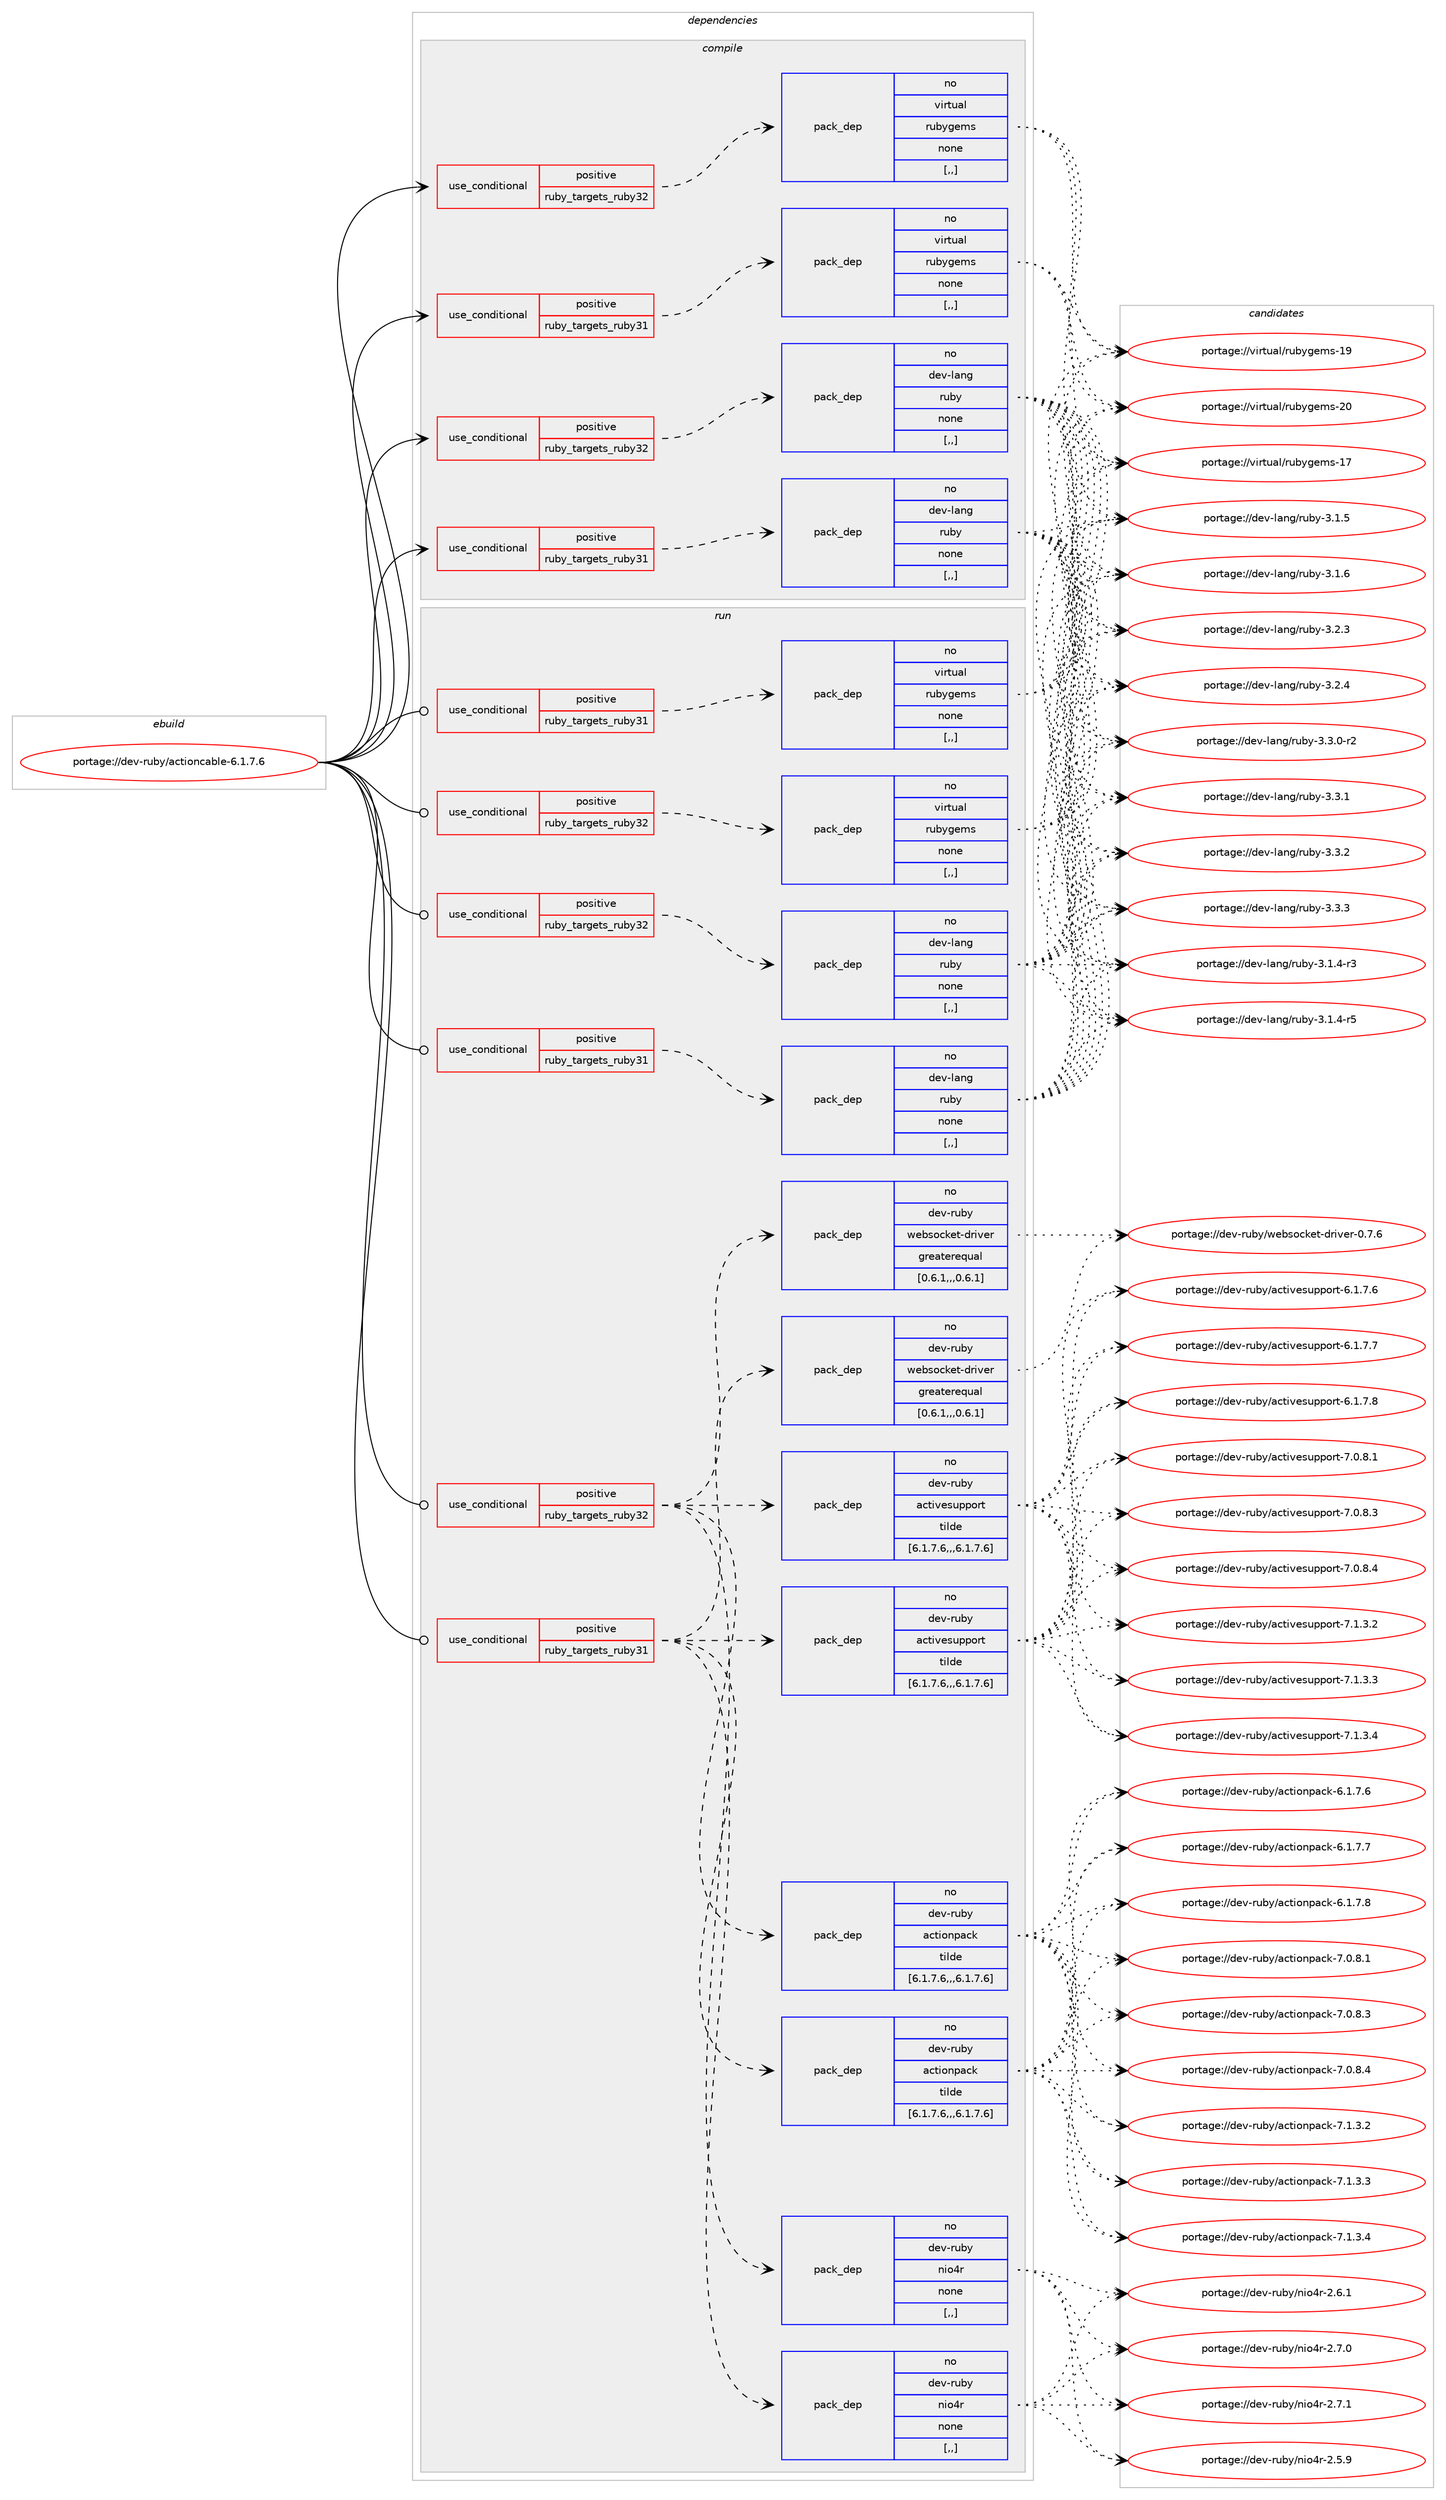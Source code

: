 digraph prolog {

# *************
# Graph options
# *************

newrank=true;
concentrate=true;
compound=true;
graph [rankdir=LR,fontname=Helvetica,fontsize=10,ranksep=1.5];#, ranksep=2.5, nodesep=0.2];
edge  [arrowhead=vee];
node  [fontname=Helvetica,fontsize=10];

# **********
# The ebuild
# **********

subgraph cluster_leftcol {
color=gray;
rank=same;
label=<<i>ebuild</i>>;
id [label="portage://dev-ruby/actioncable-6.1.7.6", color=red, width=4, href="../dev-ruby/actioncable-6.1.7.6.svg"];
}

# ****************
# The dependencies
# ****************

subgraph cluster_midcol {
color=gray;
label=<<i>dependencies</i>>;
subgraph cluster_compile {
fillcolor="#eeeeee";
style=filled;
label=<<i>compile</i>>;
subgraph cond41571 {
dependency168465 [label=<<TABLE BORDER="0" CELLBORDER="1" CELLSPACING="0" CELLPADDING="4"><TR><TD ROWSPAN="3" CELLPADDING="10">use_conditional</TD></TR><TR><TD>positive</TD></TR><TR><TD>ruby_targets_ruby31</TD></TR></TABLE>>, shape=none, color=red];
subgraph pack125654 {
dependency168466 [label=<<TABLE BORDER="0" CELLBORDER="1" CELLSPACING="0" CELLPADDING="4" WIDTH="220"><TR><TD ROWSPAN="6" CELLPADDING="30">pack_dep</TD></TR><TR><TD WIDTH="110">no</TD></TR><TR><TD>dev-lang</TD></TR><TR><TD>ruby</TD></TR><TR><TD>none</TD></TR><TR><TD>[,,]</TD></TR></TABLE>>, shape=none, color=blue];
}
dependency168465:e -> dependency168466:w [weight=20,style="dashed",arrowhead="vee"];
}
id:e -> dependency168465:w [weight=20,style="solid",arrowhead="vee"];
subgraph cond41572 {
dependency168467 [label=<<TABLE BORDER="0" CELLBORDER="1" CELLSPACING="0" CELLPADDING="4"><TR><TD ROWSPAN="3" CELLPADDING="10">use_conditional</TD></TR><TR><TD>positive</TD></TR><TR><TD>ruby_targets_ruby31</TD></TR></TABLE>>, shape=none, color=red];
subgraph pack125655 {
dependency168468 [label=<<TABLE BORDER="0" CELLBORDER="1" CELLSPACING="0" CELLPADDING="4" WIDTH="220"><TR><TD ROWSPAN="6" CELLPADDING="30">pack_dep</TD></TR><TR><TD WIDTH="110">no</TD></TR><TR><TD>virtual</TD></TR><TR><TD>rubygems</TD></TR><TR><TD>none</TD></TR><TR><TD>[,,]</TD></TR></TABLE>>, shape=none, color=blue];
}
dependency168467:e -> dependency168468:w [weight=20,style="dashed",arrowhead="vee"];
}
id:e -> dependency168467:w [weight=20,style="solid",arrowhead="vee"];
subgraph cond41573 {
dependency168469 [label=<<TABLE BORDER="0" CELLBORDER="1" CELLSPACING="0" CELLPADDING="4"><TR><TD ROWSPAN="3" CELLPADDING="10">use_conditional</TD></TR><TR><TD>positive</TD></TR><TR><TD>ruby_targets_ruby32</TD></TR></TABLE>>, shape=none, color=red];
subgraph pack125656 {
dependency168470 [label=<<TABLE BORDER="0" CELLBORDER="1" CELLSPACING="0" CELLPADDING="4" WIDTH="220"><TR><TD ROWSPAN="6" CELLPADDING="30">pack_dep</TD></TR><TR><TD WIDTH="110">no</TD></TR><TR><TD>dev-lang</TD></TR><TR><TD>ruby</TD></TR><TR><TD>none</TD></TR><TR><TD>[,,]</TD></TR></TABLE>>, shape=none, color=blue];
}
dependency168469:e -> dependency168470:w [weight=20,style="dashed",arrowhead="vee"];
}
id:e -> dependency168469:w [weight=20,style="solid",arrowhead="vee"];
subgraph cond41574 {
dependency168471 [label=<<TABLE BORDER="0" CELLBORDER="1" CELLSPACING="0" CELLPADDING="4"><TR><TD ROWSPAN="3" CELLPADDING="10">use_conditional</TD></TR><TR><TD>positive</TD></TR><TR><TD>ruby_targets_ruby32</TD></TR></TABLE>>, shape=none, color=red];
subgraph pack125657 {
dependency168472 [label=<<TABLE BORDER="0" CELLBORDER="1" CELLSPACING="0" CELLPADDING="4" WIDTH="220"><TR><TD ROWSPAN="6" CELLPADDING="30">pack_dep</TD></TR><TR><TD WIDTH="110">no</TD></TR><TR><TD>virtual</TD></TR><TR><TD>rubygems</TD></TR><TR><TD>none</TD></TR><TR><TD>[,,]</TD></TR></TABLE>>, shape=none, color=blue];
}
dependency168471:e -> dependency168472:w [weight=20,style="dashed",arrowhead="vee"];
}
id:e -> dependency168471:w [weight=20,style="solid",arrowhead="vee"];
}
subgraph cluster_compileandrun {
fillcolor="#eeeeee";
style=filled;
label=<<i>compile and run</i>>;
}
subgraph cluster_run {
fillcolor="#eeeeee";
style=filled;
label=<<i>run</i>>;
subgraph cond41575 {
dependency168473 [label=<<TABLE BORDER="0" CELLBORDER="1" CELLSPACING="0" CELLPADDING="4"><TR><TD ROWSPAN="3" CELLPADDING="10">use_conditional</TD></TR><TR><TD>positive</TD></TR><TR><TD>ruby_targets_ruby31</TD></TR></TABLE>>, shape=none, color=red];
subgraph pack125658 {
dependency168474 [label=<<TABLE BORDER="0" CELLBORDER="1" CELLSPACING="0" CELLPADDING="4" WIDTH="220"><TR><TD ROWSPAN="6" CELLPADDING="30">pack_dep</TD></TR><TR><TD WIDTH="110">no</TD></TR><TR><TD>dev-lang</TD></TR><TR><TD>ruby</TD></TR><TR><TD>none</TD></TR><TR><TD>[,,]</TD></TR></TABLE>>, shape=none, color=blue];
}
dependency168473:e -> dependency168474:w [weight=20,style="dashed",arrowhead="vee"];
}
id:e -> dependency168473:w [weight=20,style="solid",arrowhead="odot"];
subgraph cond41576 {
dependency168475 [label=<<TABLE BORDER="0" CELLBORDER="1" CELLSPACING="0" CELLPADDING="4"><TR><TD ROWSPAN="3" CELLPADDING="10">use_conditional</TD></TR><TR><TD>positive</TD></TR><TR><TD>ruby_targets_ruby31</TD></TR></TABLE>>, shape=none, color=red];
subgraph pack125659 {
dependency168476 [label=<<TABLE BORDER="0" CELLBORDER="1" CELLSPACING="0" CELLPADDING="4" WIDTH="220"><TR><TD ROWSPAN="6" CELLPADDING="30">pack_dep</TD></TR><TR><TD WIDTH="110">no</TD></TR><TR><TD>dev-ruby</TD></TR><TR><TD>actionpack</TD></TR><TR><TD>tilde</TD></TR><TR><TD>[6.1.7.6,,,6.1.7.6]</TD></TR></TABLE>>, shape=none, color=blue];
}
dependency168475:e -> dependency168476:w [weight=20,style="dashed",arrowhead="vee"];
subgraph pack125660 {
dependency168477 [label=<<TABLE BORDER="0" CELLBORDER="1" CELLSPACING="0" CELLPADDING="4" WIDTH="220"><TR><TD ROWSPAN="6" CELLPADDING="30">pack_dep</TD></TR><TR><TD WIDTH="110">no</TD></TR><TR><TD>dev-ruby</TD></TR><TR><TD>activesupport</TD></TR><TR><TD>tilde</TD></TR><TR><TD>[6.1.7.6,,,6.1.7.6]</TD></TR></TABLE>>, shape=none, color=blue];
}
dependency168475:e -> dependency168477:w [weight=20,style="dashed",arrowhead="vee"];
subgraph pack125661 {
dependency168478 [label=<<TABLE BORDER="0" CELLBORDER="1" CELLSPACING="0" CELLPADDING="4" WIDTH="220"><TR><TD ROWSPAN="6" CELLPADDING="30">pack_dep</TD></TR><TR><TD WIDTH="110">no</TD></TR><TR><TD>dev-ruby</TD></TR><TR><TD>nio4r</TD></TR><TR><TD>none</TD></TR><TR><TD>[,,]</TD></TR></TABLE>>, shape=none, color=blue];
}
dependency168475:e -> dependency168478:w [weight=20,style="dashed",arrowhead="vee"];
subgraph pack125662 {
dependency168479 [label=<<TABLE BORDER="0" CELLBORDER="1" CELLSPACING="0" CELLPADDING="4" WIDTH="220"><TR><TD ROWSPAN="6" CELLPADDING="30">pack_dep</TD></TR><TR><TD WIDTH="110">no</TD></TR><TR><TD>dev-ruby</TD></TR><TR><TD>websocket-driver</TD></TR><TR><TD>greaterequal</TD></TR><TR><TD>[0.6.1,,,0.6.1]</TD></TR></TABLE>>, shape=none, color=blue];
}
dependency168475:e -> dependency168479:w [weight=20,style="dashed",arrowhead="vee"];
}
id:e -> dependency168475:w [weight=20,style="solid",arrowhead="odot"];
subgraph cond41577 {
dependency168480 [label=<<TABLE BORDER="0" CELLBORDER="1" CELLSPACING="0" CELLPADDING="4"><TR><TD ROWSPAN="3" CELLPADDING="10">use_conditional</TD></TR><TR><TD>positive</TD></TR><TR><TD>ruby_targets_ruby31</TD></TR></TABLE>>, shape=none, color=red];
subgraph pack125663 {
dependency168481 [label=<<TABLE BORDER="0" CELLBORDER="1" CELLSPACING="0" CELLPADDING="4" WIDTH="220"><TR><TD ROWSPAN="6" CELLPADDING="30">pack_dep</TD></TR><TR><TD WIDTH="110">no</TD></TR><TR><TD>virtual</TD></TR><TR><TD>rubygems</TD></TR><TR><TD>none</TD></TR><TR><TD>[,,]</TD></TR></TABLE>>, shape=none, color=blue];
}
dependency168480:e -> dependency168481:w [weight=20,style="dashed",arrowhead="vee"];
}
id:e -> dependency168480:w [weight=20,style="solid",arrowhead="odot"];
subgraph cond41578 {
dependency168482 [label=<<TABLE BORDER="0" CELLBORDER="1" CELLSPACING="0" CELLPADDING="4"><TR><TD ROWSPAN="3" CELLPADDING="10">use_conditional</TD></TR><TR><TD>positive</TD></TR><TR><TD>ruby_targets_ruby32</TD></TR></TABLE>>, shape=none, color=red];
subgraph pack125664 {
dependency168483 [label=<<TABLE BORDER="0" CELLBORDER="1" CELLSPACING="0" CELLPADDING="4" WIDTH="220"><TR><TD ROWSPAN="6" CELLPADDING="30">pack_dep</TD></TR><TR><TD WIDTH="110">no</TD></TR><TR><TD>dev-lang</TD></TR><TR><TD>ruby</TD></TR><TR><TD>none</TD></TR><TR><TD>[,,]</TD></TR></TABLE>>, shape=none, color=blue];
}
dependency168482:e -> dependency168483:w [weight=20,style="dashed",arrowhead="vee"];
}
id:e -> dependency168482:w [weight=20,style="solid",arrowhead="odot"];
subgraph cond41579 {
dependency168484 [label=<<TABLE BORDER="0" CELLBORDER="1" CELLSPACING="0" CELLPADDING="4"><TR><TD ROWSPAN="3" CELLPADDING="10">use_conditional</TD></TR><TR><TD>positive</TD></TR><TR><TD>ruby_targets_ruby32</TD></TR></TABLE>>, shape=none, color=red];
subgraph pack125665 {
dependency168485 [label=<<TABLE BORDER="0" CELLBORDER="1" CELLSPACING="0" CELLPADDING="4" WIDTH="220"><TR><TD ROWSPAN="6" CELLPADDING="30">pack_dep</TD></TR><TR><TD WIDTH="110">no</TD></TR><TR><TD>dev-ruby</TD></TR><TR><TD>actionpack</TD></TR><TR><TD>tilde</TD></TR><TR><TD>[6.1.7.6,,,6.1.7.6]</TD></TR></TABLE>>, shape=none, color=blue];
}
dependency168484:e -> dependency168485:w [weight=20,style="dashed",arrowhead="vee"];
subgraph pack125666 {
dependency168486 [label=<<TABLE BORDER="0" CELLBORDER="1" CELLSPACING="0" CELLPADDING="4" WIDTH="220"><TR><TD ROWSPAN="6" CELLPADDING="30">pack_dep</TD></TR><TR><TD WIDTH="110">no</TD></TR><TR><TD>dev-ruby</TD></TR><TR><TD>activesupport</TD></TR><TR><TD>tilde</TD></TR><TR><TD>[6.1.7.6,,,6.1.7.6]</TD></TR></TABLE>>, shape=none, color=blue];
}
dependency168484:e -> dependency168486:w [weight=20,style="dashed",arrowhead="vee"];
subgraph pack125667 {
dependency168487 [label=<<TABLE BORDER="0" CELLBORDER="1" CELLSPACING="0" CELLPADDING="4" WIDTH="220"><TR><TD ROWSPAN="6" CELLPADDING="30">pack_dep</TD></TR><TR><TD WIDTH="110">no</TD></TR><TR><TD>dev-ruby</TD></TR><TR><TD>nio4r</TD></TR><TR><TD>none</TD></TR><TR><TD>[,,]</TD></TR></TABLE>>, shape=none, color=blue];
}
dependency168484:e -> dependency168487:w [weight=20,style="dashed",arrowhead="vee"];
subgraph pack125668 {
dependency168488 [label=<<TABLE BORDER="0" CELLBORDER="1" CELLSPACING="0" CELLPADDING="4" WIDTH="220"><TR><TD ROWSPAN="6" CELLPADDING="30">pack_dep</TD></TR><TR><TD WIDTH="110">no</TD></TR><TR><TD>dev-ruby</TD></TR><TR><TD>websocket-driver</TD></TR><TR><TD>greaterequal</TD></TR><TR><TD>[0.6.1,,,0.6.1]</TD></TR></TABLE>>, shape=none, color=blue];
}
dependency168484:e -> dependency168488:w [weight=20,style="dashed",arrowhead="vee"];
}
id:e -> dependency168484:w [weight=20,style="solid",arrowhead="odot"];
subgraph cond41580 {
dependency168489 [label=<<TABLE BORDER="0" CELLBORDER="1" CELLSPACING="0" CELLPADDING="4"><TR><TD ROWSPAN="3" CELLPADDING="10">use_conditional</TD></TR><TR><TD>positive</TD></TR><TR><TD>ruby_targets_ruby32</TD></TR></TABLE>>, shape=none, color=red];
subgraph pack125669 {
dependency168490 [label=<<TABLE BORDER="0" CELLBORDER="1" CELLSPACING="0" CELLPADDING="4" WIDTH="220"><TR><TD ROWSPAN="6" CELLPADDING="30">pack_dep</TD></TR><TR><TD WIDTH="110">no</TD></TR><TR><TD>virtual</TD></TR><TR><TD>rubygems</TD></TR><TR><TD>none</TD></TR><TR><TD>[,,]</TD></TR></TABLE>>, shape=none, color=blue];
}
dependency168489:e -> dependency168490:w [weight=20,style="dashed",arrowhead="vee"];
}
id:e -> dependency168489:w [weight=20,style="solid",arrowhead="odot"];
}
}

# **************
# The candidates
# **************

subgraph cluster_choices {
rank=same;
color=gray;
label=<<i>candidates</i>>;

subgraph choice125654 {
color=black;
nodesep=1;
choice100101118451089711010347114117981214551464946524511451 [label="portage://dev-lang/ruby-3.1.4-r3", color=red, width=4,href="../dev-lang/ruby-3.1.4-r3.svg"];
choice100101118451089711010347114117981214551464946524511453 [label="portage://dev-lang/ruby-3.1.4-r5", color=red, width=4,href="../dev-lang/ruby-3.1.4-r5.svg"];
choice10010111845108971101034711411798121455146494653 [label="portage://dev-lang/ruby-3.1.5", color=red, width=4,href="../dev-lang/ruby-3.1.5.svg"];
choice10010111845108971101034711411798121455146494654 [label="portage://dev-lang/ruby-3.1.6", color=red, width=4,href="../dev-lang/ruby-3.1.6.svg"];
choice10010111845108971101034711411798121455146504651 [label="portage://dev-lang/ruby-3.2.3", color=red, width=4,href="../dev-lang/ruby-3.2.3.svg"];
choice10010111845108971101034711411798121455146504652 [label="portage://dev-lang/ruby-3.2.4", color=red, width=4,href="../dev-lang/ruby-3.2.4.svg"];
choice100101118451089711010347114117981214551465146484511450 [label="portage://dev-lang/ruby-3.3.0-r2", color=red, width=4,href="../dev-lang/ruby-3.3.0-r2.svg"];
choice10010111845108971101034711411798121455146514649 [label="portage://dev-lang/ruby-3.3.1", color=red, width=4,href="../dev-lang/ruby-3.3.1.svg"];
choice10010111845108971101034711411798121455146514650 [label="portage://dev-lang/ruby-3.3.2", color=red, width=4,href="../dev-lang/ruby-3.3.2.svg"];
choice10010111845108971101034711411798121455146514651 [label="portage://dev-lang/ruby-3.3.3", color=red, width=4,href="../dev-lang/ruby-3.3.3.svg"];
dependency168466:e -> choice100101118451089711010347114117981214551464946524511451:w [style=dotted,weight="100"];
dependency168466:e -> choice100101118451089711010347114117981214551464946524511453:w [style=dotted,weight="100"];
dependency168466:e -> choice10010111845108971101034711411798121455146494653:w [style=dotted,weight="100"];
dependency168466:e -> choice10010111845108971101034711411798121455146494654:w [style=dotted,weight="100"];
dependency168466:e -> choice10010111845108971101034711411798121455146504651:w [style=dotted,weight="100"];
dependency168466:e -> choice10010111845108971101034711411798121455146504652:w [style=dotted,weight="100"];
dependency168466:e -> choice100101118451089711010347114117981214551465146484511450:w [style=dotted,weight="100"];
dependency168466:e -> choice10010111845108971101034711411798121455146514649:w [style=dotted,weight="100"];
dependency168466:e -> choice10010111845108971101034711411798121455146514650:w [style=dotted,weight="100"];
dependency168466:e -> choice10010111845108971101034711411798121455146514651:w [style=dotted,weight="100"];
}
subgraph choice125655 {
color=black;
nodesep=1;
choice118105114116117971084711411798121103101109115454955 [label="portage://virtual/rubygems-17", color=red, width=4,href="../virtual/rubygems-17.svg"];
choice118105114116117971084711411798121103101109115454957 [label="portage://virtual/rubygems-19", color=red, width=4,href="../virtual/rubygems-19.svg"];
choice118105114116117971084711411798121103101109115455048 [label="portage://virtual/rubygems-20", color=red, width=4,href="../virtual/rubygems-20.svg"];
dependency168468:e -> choice118105114116117971084711411798121103101109115454955:w [style=dotted,weight="100"];
dependency168468:e -> choice118105114116117971084711411798121103101109115454957:w [style=dotted,weight="100"];
dependency168468:e -> choice118105114116117971084711411798121103101109115455048:w [style=dotted,weight="100"];
}
subgraph choice125656 {
color=black;
nodesep=1;
choice100101118451089711010347114117981214551464946524511451 [label="portage://dev-lang/ruby-3.1.4-r3", color=red, width=4,href="../dev-lang/ruby-3.1.4-r3.svg"];
choice100101118451089711010347114117981214551464946524511453 [label="portage://dev-lang/ruby-3.1.4-r5", color=red, width=4,href="../dev-lang/ruby-3.1.4-r5.svg"];
choice10010111845108971101034711411798121455146494653 [label="portage://dev-lang/ruby-3.1.5", color=red, width=4,href="../dev-lang/ruby-3.1.5.svg"];
choice10010111845108971101034711411798121455146494654 [label="portage://dev-lang/ruby-3.1.6", color=red, width=4,href="../dev-lang/ruby-3.1.6.svg"];
choice10010111845108971101034711411798121455146504651 [label="portage://dev-lang/ruby-3.2.3", color=red, width=4,href="../dev-lang/ruby-3.2.3.svg"];
choice10010111845108971101034711411798121455146504652 [label="portage://dev-lang/ruby-3.2.4", color=red, width=4,href="../dev-lang/ruby-3.2.4.svg"];
choice100101118451089711010347114117981214551465146484511450 [label="portage://dev-lang/ruby-3.3.0-r2", color=red, width=4,href="../dev-lang/ruby-3.3.0-r2.svg"];
choice10010111845108971101034711411798121455146514649 [label="portage://dev-lang/ruby-3.3.1", color=red, width=4,href="../dev-lang/ruby-3.3.1.svg"];
choice10010111845108971101034711411798121455146514650 [label="portage://dev-lang/ruby-3.3.2", color=red, width=4,href="../dev-lang/ruby-3.3.2.svg"];
choice10010111845108971101034711411798121455146514651 [label="portage://dev-lang/ruby-3.3.3", color=red, width=4,href="../dev-lang/ruby-3.3.3.svg"];
dependency168470:e -> choice100101118451089711010347114117981214551464946524511451:w [style=dotted,weight="100"];
dependency168470:e -> choice100101118451089711010347114117981214551464946524511453:w [style=dotted,weight="100"];
dependency168470:e -> choice10010111845108971101034711411798121455146494653:w [style=dotted,weight="100"];
dependency168470:e -> choice10010111845108971101034711411798121455146494654:w [style=dotted,weight="100"];
dependency168470:e -> choice10010111845108971101034711411798121455146504651:w [style=dotted,weight="100"];
dependency168470:e -> choice10010111845108971101034711411798121455146504652:w [style=dotted,weight="100"];
dependency168470:e -> choice100101118451089711010347114117981214551465146484511450:w [style=dotted,weight="100"];
dependency168470:e -> choice10010111845108971101034711411798121455146514649:w [style=dotted,weight="100"];
dependency168470:e -> choice10010111845108971101034711411798121455146514650:w [style=dotted,weight="100"];
dependency168470:e -> choice10010111845108971101034711411798121455146514651:w [style=dotted,weight="100"];
}
subgraph choice125657 {
color=black;
nodesep=1;
choice118105114116117971084711411798121103101109115454955 [label="portage://virtual/rubygems-17", color=red, width=4,href="../virtual/rubygems-17.svg"];
choice118105114116117971084711411798121103101109115454957 [label="portage://virtual/rubygems-19", color=red, width=4,href="../virtual/rubygems-19.svg"];
choice118105114116117971084711411798121103101109115455048 [label="portage://virtual/rubygems-20", color=red, width=4,href="../virtual/rubygems-20.svg"];
dependency168472:e -> choice118105114116117971084711411798121103101109115454955:w [style=dotted,weight="100"];
dependency168472:e -> choice118105114116117971084711411798121103101109115454957:w [style=dotted,weight="100"];
dependency168472:e -> choice118105114116117971084711411798121103101109115455048:w [style=dotted,weight="100"];
}
subgraph choice125658 {
color=black;
nodesep=1;
choice100101118451089711010347114117981214551464946524511451 [label="portage://dev-lang/ruby-3.1.4-r3", color=red, width=4,href="../dev-lang/ruby-3.1.4-r3.svg"];
choice100101118451089711010347114117981214551464946524511453 [label="portage://dev-lang/ruby-3.1.4-r5", color=red, width=4,href="../dev-lang/ruby-3.1.4-r5.svg"];
choice10010111845108971101034711411798121455146494653 [label="portage://dev-lang/ruby-3.1.5", color=red, width=4,href="../dev-lang/ruby-3.1.5.svg"];
choice10010111845108971101034711411798121455146494654 [label="portage://dev-lang/ruby-3.1.6", color=red, width=4,href="../dev-lang/ruby-3.1.6.svg"];
choice10010111845108971101034711411798121455146504651 [label="portage://dev-lang/ruby-3.2.3", color=red, width=4,href="../dev-lang/ruby-3.2.3.svg"];
choice10010111845108971101034711411798121455146504652 [label="portage://dev-lang/ruby-3.2.4", color=red, width=4,href="../dev-lang/ruby-3.2.4.svg"];
choice100101118451089711010347114117981214551465146484511450 [label="portage://dev-lang/ruby-3.3.0-r2", color=red, width=4,href="../dev-lang/ruby-3.3.0-r2.svg"];
choice10010111845108971101034711411798121455146514649 [label="portage://dev-lang/ruby-3.3.1", color=red, width=4,href="../dev-lang/ruby-3.3.1.svg"];
choice10010111845108971101034711411798121455146514650 [label="portage://dev-lang/ruby-3.3.2", color=red, width=4,href="../dev-lang/ruby-3.3.2.svg"];
choice10010111845108971101034711411798121455146514651 [label="portage://dev-lang/ruby-3.3.3", color=red, width=4,href="../dev-lang/ruby-3.3.3.svg"];
dependency168474:e -> choice100101118451089711010347114117981214551464946524511451:w [style=dotted,weight="100"];
dependency168474:e -> choice100101118451089711010347114117981214551464946524511453:w [style=dotted,weight="100"];
dependency168474:e -> choice10010111845108971101034711411798121455146494653:w [style=dotted,weight="100"];
dependency168474:e -> choice10010111845108971101034711411798121455146494654:w [style=dotted,weight="100"];
dependency168474:e -> choice10010111845108971101034711411798121455146504651:w [style=dotted,weight="100"];
dependency168474:e -> choice10010111845108971101034711411798121455146504652:w [style=dotted,weight="100"];
dependency168474:e -> choice100101118451089711010347114117981214551465146484511450:w [style=dotted,weight="100"];
dependency168474:e -> choice10010111845108971101034711411798121455146514649:w [style=dotted,weight="100"];
dependency168474:e -> choice10010111845108971101034711411798121455146514650:w [style=dotted,weight="100"];
dependency168474:e -> choice10010111845108971101034711411798121455146514651:w [style=dotted,weight="100"];
}
subgraph choice125659 {
color=black;
nodesep=1;
choice100101118451141179812147979911610511111011297991074554464946554654 [label="portage://dev-ruby/actionpack-6.1.7.6", color=red, width=4,href="../dev-ruby/actionpack-6.1.7.6.svg"];
choice100101118451141179812147979911610511111011297991074554464946554655 [label="portage://dev-ruby/actionpack-6.1.7.7", color=red, width=4,href="../dev-ruby/actionpack-6.1.7.7.svg"];
choice100101118451141179812147979911610511111011297991074554464946554656 [label="portage://dev-ruby/actionpack-6.1.7.8", color=red, width=4,href="../dev-ruby/actionpack-6.1.7.8.svg"];
choice100101118451141179812147979911610511111011297991074555464846564649 [label="portage://dev-ruby/actionpack-7.0.8.1", color=red, width=4,href="../dev-ruby/actionpack-7.0.8.1.svg"];
choice100101118451141179812147979911610511111011297991074555464846564651 [label="portage://dev-ruby/actionpack-7.0.8.3", color=red, width=4,href="../dev-ruby/actionpack-7.0.8.3.svg"];
choice100101118451141179812147979911610511111011297991074555464846564652 [label="portage://dev-ruby/actionpack-7.0.8.4", color=red, width=4,href="../dev-ruby/actionpack-7.0.8.4.svg"];
choice100101118451141179812147979911610511111011297991074555464946514650 [label="portage://dev-ruby/actionpack-7.1.3.2", color=red, width=4,href="../dev-ruby/actionpack-7.1.3.2.svg"];
choice100101118451141179812147979911610511111011297991074555464946514651 [label="portage://dev-ruby/actionpack-7.1.3.3", color=red, width=4,href="../dev-ruby/actionpack-7.1.3.3.svg"];
choice100101118451141179812147979911610511111011297991074555464946514652 [label="portage://dev-ruby/actionpack-7.1.3.4", color=red, width=4,href="../dev-ruby/actionpack-7.1.3.4.svg"];
dependency168476:e -> choice100101118451141179812147979911610511111011297991074554464946554654:w [style=dotted,weight="100"];
dependency168476:e -> choice100101118451141179812147979911610511111011297991074554464946554655:w [style=dotted,weight="100"];
dependency168476:e -> choice100101118451141179812147979911610511111011297991074554464946554656:w [style=dotted,weight="100"];
dependency168476:e -> choice100101118451141179812147979911610511111011297991074555464846564649:w [style=dotted,weight="100"];
dependency168476:e -> choice100101118451141179812147979911610511111011297991074555464846564651:w [style=dotted,weight="100"];
dependency168476:e -> choice100101118451141179812147979911610511111011297991074555464846564652:w [style=dotted,weight="100"];
dependency168476:e -> choice100101118451141179812147979911610511111011297991074555464946514650:w [style=dotted,weight="100"];
dependency168476:e -> choice100101118451141179812147979911610511111011297991074555464946514651:w [style=dotted,weight="100"];
dependency168476:e -> choice100101118451141179812147979911610511111011297991074555464946514652:w [style=dotted,weight="100"];
}
subgraph choice125660 {
color=black;
nodesep=1;
choice10010111845114117981214797991161051181011151171121121111141164554464946554654 [label="portage://dev-ruby/activesupport-6.1.7.6", color=red, width=4,href="../dev-ruby/activesupport-6.1.7.6.svg"];
choice10010111845114117981214797991161051181011151171121121111141164554464946554655 [label="portage://dev-ruby/activesupport-6.1.7.7", color=red, width=4,href="../dev-ruby/activesupport-6.1.7.7.svg"];
choice10010111845114117981214797991161051181011151171121121111141164554464946554656 [label="portage://dev-ruby/activesupport-6.1.7.8", color=red, width=4,href="../dev-ruby/activesupport-6.1.7.8.svg"];
choice10010111845114117981214797991161051181011151171121121111141164555464846564649 [label="portage://dev-ruby/activesupport-7.0.8.1", color=red, width=4,href="../dev-ruby/activesupport-7.0.8.1.svg"];
choice10010111845114117981214797991161051181011151171121121111141164555464846564651 [label="portage://dev-ruby/activesupport-7.0.8.3", color=red, width=4,href="../dev-ruby/activesupport-7.0.8.3.svg"];
choice10010111845114117981214797991161051181011151171121121111141164555464846564652 [label="portage://dev-ruby/activesupport-7.0.8.4", color=red, width=4,href="../dev-ruby/activesupport-7.0.8.4.svg"];
choice10010111845114117981214797991161051181011151171121121111141164555464946514650 [label="portage://dev-ruby/activesupport-7.1.3.2", color=red, width=4,href="../dev-ruby/activesupport-7.1.3.2.svg"];
choice10010111845114117981214797991161051181011151171121121111141164555464946514651 [label="portage://dev-ruby/activesupport-7.1.3.3", color=red, width=4,href="../dev-ruby/activesupport-7.1.3.3.svg"];
choice10010111845114117981214797991161051181011151171121121111141164555464946514652 [label="portage://dev-ruby/activesupport-7.1.3.4", color=red, width=4,href="../dev-ruby/activesupport-7.1.3.4.svg"];
dependency168477:e -> choice10010111845114117981214797991161051181011151171121121111141164554464946554654:w [style=dotted,weight="100"];
dependency168477:e -> choice10010111845114117981214797991161051181011151171121121111141164554464946554655:w [style=dotted,weight="100"];
dependency168477:e -> choice10010111845114117981214797991161051181011151171121121111141164554464946554656:w [style=dotted,weight="100"];
dependency168477:e -> choice10010111845114117981214797991161051181011151171121121111141164555464846564649:w [style=dotted,weight="100"];
dependency168477:e -> choice10010111845114117981214797991161051181011151171121121111141164555464846564651:w [style=dotted,weight="100"];
dependency168477:e -> choice10010111845114117981214797991161051181011151171121121111141164555464846564652:w [style=dotted,weight="100"];
dependency168477:e -> choice10010111845114117981214797991161051181011151171121121111141164555464946514650:w [style=dotted,weight="100"];
dependency168477:e -> choice10010111845114117981214797991161051181011151171121121111141164555464946514651:w [style=dotted,weight="100"];
dependency168477:e -> choice10010111845114117981214797991161051181011151171121121111141164555464946514652:w [style=dotted,weight="100"];
}
subgraph choice125661 {
color=black;
nodesep=1;
choice10010111845114117981214711010511152114455046534657 [label="portage://dev-ruby/nio4r-2.5.9", color=red, width=4,href="../dev-ruby/nio4r-2.5.9.svg"];
choice10010111845114117981214711010511152114455046544649 [label="portage://dev-ruby/nio4r-2.6.1", color=red, width=4,href="../dev-ruby/nio4r-2.6.1.svg"];
choice10010111845114117981214711010511152114455046554648 [label="portage://dev-ruby/nio4r-2.7.0", color=red, width=4,href="../dev-ruby/nio4r-2.7.0.svg"];
choice10010111845114117981214711010511152114455046554649 [label="portage://dev-ruby/nio4r-2.7.1", color=red, width=4,href="../dev-ruby/nio4r-2.7.1.svg"];
dependency168478:e -> choice10010111845114117981214711010511152114455046534657:w [style=dotted,weight="100"];
dependency168478:e -> choice10010111845114117981214711010511152114455046544649:w [style=dotted,weight="100"];
dependency168478:e -> choice10010111845114117981214711010511152114455046554648:w [style=dotted,weight="100"];
dependency168478:e -> choice10010111845114117981214711010511152114455046554649:w [style=dotted,weight="100"];
}
subgraph choice125662 {
color=black;
nodesep=1;
choice100101118451141179812147119101981151119910710111645100114105118101114454846554654 [label="portage://dev-ruby/websocket-driver-0.7.6", color=red, width=4,href="../dev-ruby/websocket-driver-0.7.6.svg"];
dependency168479:e -> choice100101118451141179812147119101981151119910710111645100114105118101114454846554654:w [style=dotted,weight="100"];
}
subgraph choice125663 {
color=black;
nodesep=1;
choice118105114116117971084711411798121103101109115454955 [label="portage://virtual/rubygems-17", color=red, width=4,href="../virtual/rubygems-17.svg"];
choice118105114116117971084711411798121103101109115454957 [label="portage://virtual/rubygems-19", color=red, width=4,href="../virtual/rubygems-19.svg"];
choice118105114116117971084711411798121103101109115455048 [label="portage://virtual/rubygems-20", color=red, width=4,href="../virtual/rubygems-20.svg"];
dependency168481:e -> choice118105114116117971084711411798121103101109115454955:w [style=dotted,weight="100"];
dependency168481:e -> choice118105114116117971084711411798121103101109115454957:w [style=dotted,weight="100"];
dependency168481:e -> choice118105114116117971084711411798121103101109115455048:w [style=dotted,weight="100"];
}
subgraph choice125664 {
color=black;
nodesep=1;
choice100101118451089711010347114117981214551464946524511451 [label="portage://dev-lang/ruby-3.1.4-r3", color=red, width=4,href="../dev-lang/ruby-3.1.4-r3.svg"];
choice100101118451089711010347114117981214551464946524511453 [label="portage://dev-lang/ruby-3.1.4-r5", color=red, width=4,href="../dev-lang/ruby-3.1.4-r5.svg"];
choice10010111845108971101034711411798121455146494653 [label="portage://dev-lang/ruby-3.1.5", color=red, width=4,href="../dev-lang/ruby-3.1.5.svg"];
choice10010111845108971101034711411798121455146494654 [label="portage://dev-lang/ruby-3.1.6", color=red, width=4,href="../dev-lang/ruby-3.1.6.svg"];
choice10010111845108971101034711411798121455146504651 [label="portage://dev-lang/ruby-3.2.3", color=red, width=4,href="../dev-lang/ruby-3.2.3.svg"];
choice10010111845108971101034711411798121455146504652 [label="portage://dev-lang/ruby-3.2.4", color=red, width=4,href="../dev-lang/ruby-3.2.4.svg"];
choice100101118451089711010347114117981214551465146484511450 [label="portage://dev-lang/ruby-3.3.0-r2", color=red, width=4,href="../dev-lang/ruby-3.3.0-r2.svg"];
choice10010111845108971101034711411798121455146514649 [label="portage://dev-lang/ruby-3.3.1", color=red, width=4,href="../dev-lang/ruby-3.3.1.svg"];
choice10010111845108971101034711411798121455146514650 [label="portage://dev-lang/ruby-3.3.2", color=red, width=4,href="../dev-lang/ruby-3.3.2.svg"];
choice10010111845108971101034711411798121455146514651 [label="portage://dev-lang/ruby-3.3.3", color=red, width=4,href="../dev-lang/ruby-3.3.3.svg"];
dependency168483:e -> choice100101118451089711010347114117981214551464946524511451:w [style=dotted,weight="100"];
dependency168483:e -> choice100101118451089711010347114117981214551464946524511453:w [style=dotted,weight="100"];
dependency168483:e -> choice10010111845108971101034711411798121455146494653:w [style=dotted,weight="100"];
dependency168483:e -> choice10010111845108971101034711411798121455146494654:w [style=dotted,weight="100"];
dependency168483:e -> choice10010111845108971101034711411798121455146504651:w [style=dotted,weight="100"];
dependency168483:e -> choice10010111845108971101034711411798121455146504652:w [style=dotted,weight="100"];
dependency168483:e -> choice100101118451089711010347114117981214551465146484511450:w [style=dotted,weight="100"];
dependency168483:e -> choice10010111845108971101034711411798121455146514649:w [style=dotted,weight="100"];
dependency168483:e -> choice10010111845108971101034711411798121455146514650:w [style=dotted,weight="100"];
dependency168483:e -> choice10010111845108971101034711411798121455146514651:w [style=dotted,weight="100"];
}
subgraph choice125665 {
color=black;
nodesep=1;
choice100101118451141179812147979911610511111011297991074554464946554654 [label="portage://dev-ruby/actionpack-6.1.7.6", color=red, width=4,href="../dev-ruby/actionpack-6.1.7.6.svg"];
choice100101118451141179812147979911610511111011297991074554464946554655 [label="portage://dev-ruby/actionpack-6.1.7.7", color=red, width=4,href="../dev-ruby/actionpack-6.1.7.7.svg"];
choice100101118451141179812147979911610511111011297991074554464946554656 [label="portage://dev-ruby/actionpack-6.1.7.8", color=red, width=4,href="../dev-ruby/actionpack-6.1.7.8.svg"];
choice100101118451141179812147979911610511111011297991074555464846564649 [label="portage://dev-ruby/actionpack-7.0.8.1", color=red, width=4,href="../dev-ruby/actionpack-7.0.8.1.svg"];
choice100101118451141179812147979911610511111011297991074555464846564651 [label="portage://dev-ruby/actionpack-7.0.8.3", color=red, width=4,href="../dev-ruby/actionpack-7.0.8.3.svg"];
choice100101118451141179812147979911610511111011297991074555464846564652 [label="portage://dev-ruby/actionpack-7.0.8.4", color=red, width=4,href="../dev-ruby/actionpack-7.0.8.4.svg"];
choice100101118451141179812147979911610511111011297991074555464946514650 [label="portage://dev-ruby/actionpack-7.1.3.2", color=red, width=4,href="../dev-ruby/actionpack-7.1.3.2.svg"];
choice100101118451141179812147979911610511111011297991074555464946514651 [label="portage://dev-ruby/actionpack-7.1.3.3", color=red, width=4,href="../dev-ruby/actionpack-7.1.3.3.svg"];
choice100101118451141179812147979911610511111011297991074555464946514652 [label="portage://dev-ruby/actionpack-7.1.3.4", color=red, width=4,href="../dev-ruby/actionpack-7.1.3.4.svg"];
dependency168485:e -> choice100101118451141179812147979911610511111011297991074554464946554654:w [style=dotted,weight="100"];
dependency168485:e -> choice100101118451141179812147979911610511111011297991074554464946554655:w [style=dotted,weight="100"];
dependency168485:e -> choice100101118451141179812147979911610511111011297991074554464946554656:w [style=dotted,weight="100"];
dependency168485:e -> choice100101118451141179812147979911610511111011297991074555464846564649:w [style=dotted,weight="100"];
dependency168485:e -> choice100101118451141179812147979911610511111011297991074555464846564651:w [style=dotted,weight="100"];
dependency168485:e -> choice100101118451141179812147979911610511111011297991074555464846564652:w [style=dotted,weight="100"];
dependency168485:e -> choice100101118451141179812147979911610511111011297991074555464946514650:w [style=dotted,weight="100"];
dependency168485:e -> choice100101118451141179812147979911610511111011297991074555464946514651:w [style=dotted,weight="100"];
dependency168485:e -> choice100101118451141179812147979911610511111011297991074555464946514652:w [style=dotted,weight="100"];
}
subgraph choice125666 {
color=black;
nodesep=1;
choice10010111845114117981214797991161051181011151171121121111141164554464946554654 [label="portage://dev-ruby/activesupport-6.1.7.6", color=red, width=4,href="../dev-ruby/activesupport-6.1.7.6.svg"];
choice10010111845114117981214797991161051181011151171121121111141164554464946554655 [label="portage://dev-ruby/activesupport-6.1.7.7", color=red, width=4,href="../dev-ruby/activesupport-6.1.7.7.svg"];
choice10010111845114117981214797991161051181011151171121121111141164554464946554656 [label="portage://dev-ruby/activesupport-6.1.7.8", color=red, width=4,href="../dev-ruby/activesupport-6.1.7.8.svg"];
choice10010111845114117981214797991161051181011151171121121111141164555464846564649 [label="portage://dev-ruby/activesupport-7.0.8.1", color=red, width=4,href="../dev-ruby/activesupport-7.0.8.1.svg"];
choice10010111845114117981214797991161051181011151171121121111141164555464846564651 [label="portage://dev-ruby/activesupport-7.0.8.3", color=red, width=4,href="../dev-ruby/activesupport-7.0.8.3.svg"];
choice10010111845114117981214797991161051181011151171121121111141164555464846564652 [label="portage://dev-ruby/activesupport-7.0.8.4", color=red, width=4,href="../dev-ruby/activesupport-7.0.8.4.svg"];
choice10010111845114117981214797991161051181011151171121121111141164555464946514650 [label="portage://dev-ruby/activesupport-7.1.3.2", color=red, width=4,href="../dev-ruby/activesupport-7.1.3.2.svg"];
choice10010111845114117981214797991161051181011151171121121111141164555464946514651 [label="portage://dev-ruby/activesupport-7.1.3.3", color=red, width=4,href="../dev-ruby/activesupport-7.1.3.3.svg"];
choice10010111845114117981214797991161051181011151171121121111141164555464946514652 [label="portage://dev-ruby/activesupport-7.1.3.4", color=red, width=4,href="../dev-ruby/activesupport-7.1.3.4.svg"];
dependency168486:e -> choice10010111845114117981214797991161051181011151171121121111141164554464946554654:w [style=dotted,weight="100"];
dependency168486:e -> choice10010111845114117981214797991161051181011151171121121111141164554464946554655:w [style=dotted,weight="100"];
dependency168486:e -> choice10010111845114117981214797991161051181011151171121121111141164554464946554656:w [style=dotted,weight="100"];
dependency168486:e -> choice10010111845114117981214797991161051181011151171121121111141164555464846564649:w [style=dotted,weight="100"];
dependency168486:e -> choice10010111845114117981214797991161051181011151171121121111141164555464846564651:w [style=dotted,weight="100"];
dependency168486:e -> choice10010111845114117981214797991161051181011151171121121111141164555464846564652:w [style=dotted,weight="100"];
dependency168486:e -> choice10010111845114117981214797991161051181011151171121121111141164555464946514650:w [style=dotted,weight="100"];
dependency168486:e -> choice10010111845114117981214797991161051181011151171121121111141164555464946514651:w [style=dotted,weight="100"];
dependency168486:e -> choice10010111845114117981214797991161051181011151171121121111141164555464946514652:w [style=dotted,weight="100"];
}
subgraph choice125667 {
color=black;
nodesep=1;
choice10010111845114117981214711010511152114455046534657 [label="portage://dev-ruby/nio4r-2.5.9", color=red, width=4,href="../dev-ruby/nio4r-2.5.9.svg"];
choice10010111845114117981214711010511152114455046544649 [label="portage://dev-ruby/nio4r-2.6.1", color=red, width=4,href="../dev-ruby/nio4r-2.6.1.svg"];
choice10010111845114117981214711010511152114455046554648 [label="portage://dev-ruby/nio4r-2.7.0", color=red, width=4,href="../dev-ruby/nio4r-2.7.0.svg"];
choice10010111845114117981214711010511152114455046554649 [label="portage://dev-ruby/nio4r-2.7.1", color=red, width=4,href="../dev-ruby/nio4r-2.7.1.svg"];
dependency168487:e -> choice10010111845114117981214711010511152114455046534657:w [style=dotted,weight="100"];
dependency168487:e -> choice10010111845114117981214711010511152114455046544649:w [style=dotted,weight="100"];
dependency168487:e -> choice10010111845114117981214711010511152114455046554648:w [style=dotted,weight="100"];
dependency168487:e -> choice10010111845114117981214711010511152114455046554649:w [style=dotted,weight="100"];
}
subgraph choice125668 {
color=black;
nodesep=1;
choice100101118451141179812147119101981151119910710111645100114105118101114454846554654 [label="portage://dev-ruby/websocket-driver-0.7.6", color=red, width=4,href="../dev-ruby/websocket-driver-0.7.6.svg"];
dependency168488:e -> choice100101118451141179812147119101981151119910710111645100114105118101114454846554654:w [style=dotted,weight="100"];
}
subgraph choice125669 {
color=black;
nodesep=1;
choice118105114116117971084711411798121103101109115454955 [label="portage://virtual/rubygems-17", color=red, width=4,href="../virtual/rubygems-17.svg"];
choice118105114116117971084711411798121103101109115454957 [label="portage://virtual/rubygems-19", color=red, width=4,href="../virtual/rubygems-19.svg"];
choice118105114116117971084711411798121103101109115455048 [label="portage://virtual/rubygems-20", color=red, width=4,href="../virtual/rubygems-20.svg"];
dependency168490:e -> choice118105114116117971084711411798121103101109115454955:w [style=dotted,weight="100"];
dependency168490:e -> choice118105114116117971084711411798121103101109115454957:w [style=dotted,weight="100"];
dependency168490:e -> choice118105114116117971084711411798121103101109115455048:w [style=dotted,weight="100"];
}
}

}
